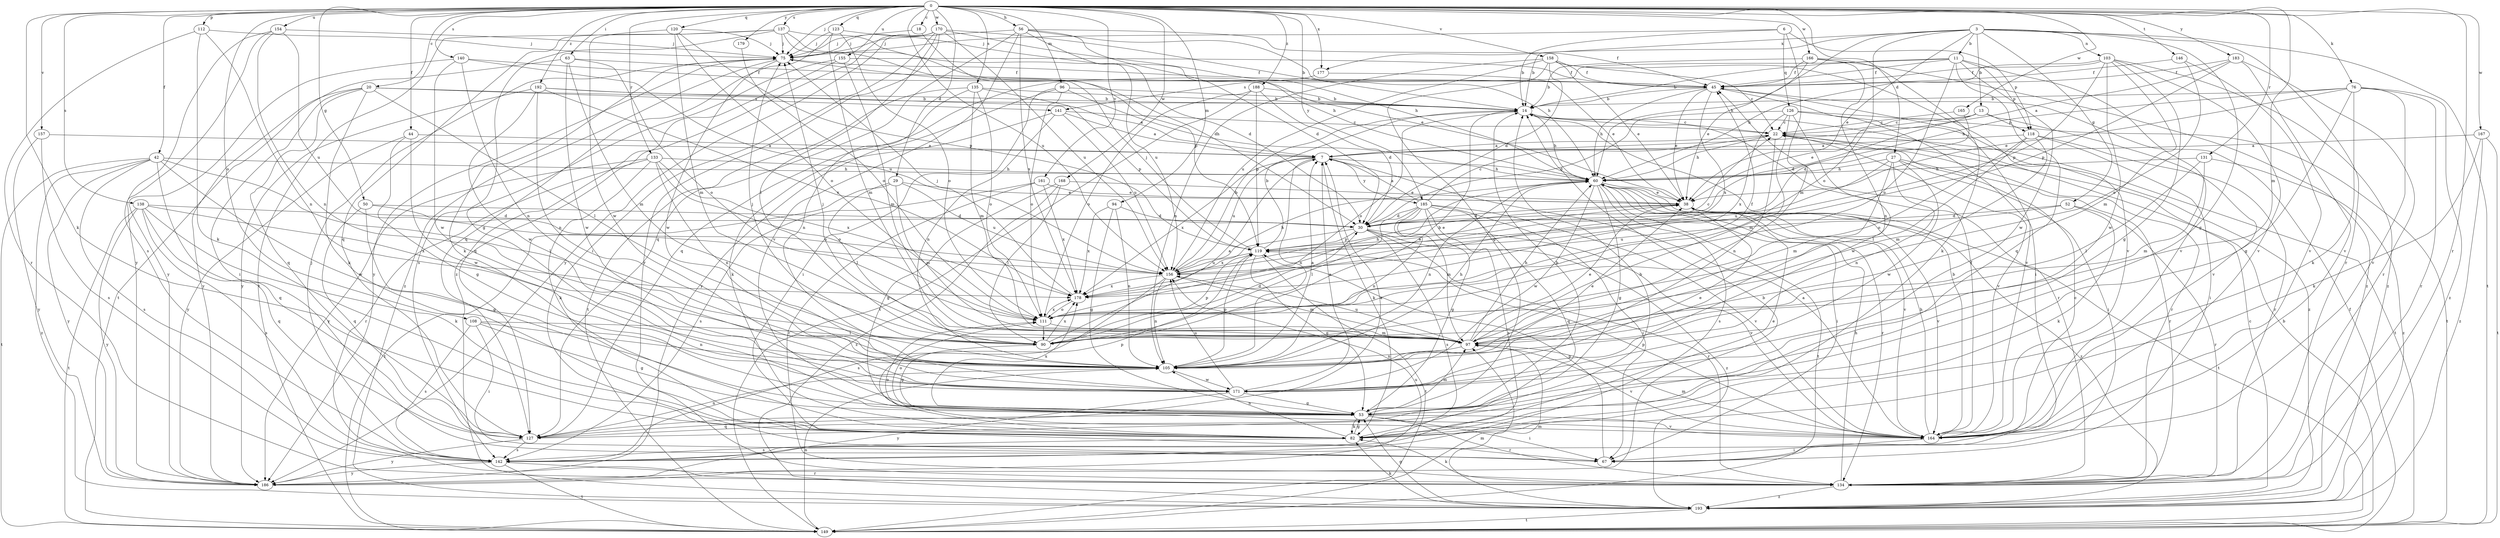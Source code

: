 strict digraph  {
0;
3;
6;
7;
11;
13;
14;
18;
20;
22;
27;
29;
30;
38;
42;
44;
45;
50;
52;
53;
56;
60;
63;
67;
75;
76;
82;
90;
94;
96;
97;
103;
105;
108;
111;
112;
118;
119;
120;
123;
126;
127;
131;
133;
134;
135;
137;
138;
140;
141;
142;
146;
149;
154;
155;
156;
157;
158;
161;
164;
165;
166;
167;
168;
170;
171;
177;
178;
179;
183;
185;
186;
188;
192;
193;
0 -> 18  [label=c];
0 -> 20  [label=c];
0 -> 27  [label=d];
0 -> 29  [label=d];
0 -> 42  [label=f];
0 -> 44  [label=f];
0 -> 50  [label=g];
0 -> 56  [label=h];
0 -> 63  [label=i];
0 -> 75  [label=j];
0 -> 76  [label=k];
0 -> 82  [label=k];
0 -> 94  [label=m];
0 -> 96  [label=m];
0 -> 97  [label=m];
0 -> 108  [label=o];
0 -> 112  [label=p];
0 -> 120  [label=q];
0 -> 123  [label=q];
0 -> 131  [label=r];
0 -> 133  [label=r];
0 -> 134  [label=r];
0 -> 135  [label=s];
0 -> 137  [label=s];
0 -> 138  [label=s];
0 -> 140  [label=s];
0 -> 146  [label=t];
0 -> 154  [label=u];
0 -> 155  [label=u];
0 -> 156  [label=u];
0 -> 157  [label=v];
0 -> 158  [label=v];
0 -> 161  [label=v];
0 -> 165  [label=w];
0 -> 166  [label=w];
0 -> 167  [label=w];
0 -> 168  [label=w];
0 -> 170  [label=w];
0 -> 177  [label=x];
0 -> 179  [label=y];
0 -> 183  [label=y];
0 -> 185  [label=y];
0 -> 188  [label=z];
0 -> 192  [label=z];
3 -> 11  [label=b];
3 -> 13  [label=b];
3 -> 14  [label=b];
3 -> 38  [label=e];
3 -> 52  [label=g];
3 -> 53  [label=g];
3 -> 60  [label=h];
3 -> 103  [label=n];
3 -> 111  [label=o];
3 -> 134  [label=r];
3 -> 149  [label=t];
3 -> 177  [label=x];
6 -> 14  [label=b];
6 -> 75  [label=j];
6 -> 97  [label=m];
6 -> 118  [label=p];
6 -> 126  [label=q];
7 -> 60  [label=h];
7 -> 82  [label=k];
7 -> 105  [label=n];
7 -> 156  [label=u];
7 -> 178  [label=x];
7 -> 185  [label=y];
11 -> 14  [label=b];
11 -> 45  [label=f];
11 -> 111  [label=o];
11 -> 118  [label=p];
11 -> 127  [label=q];
11 -> 141  [label=s];
11 -> 164  [label=v];
11 -> 171  [label=w];
13 -> 22  [label=c];
13 -> 30  [label=d];
13 -> 38  [label=e];
13 -> 118  [label=p];
13 -> 164  [label=v];
14 -> 22  [label=c];
14 -> 60  [label=h];
14 -> 111  [label=o];
14 -> 134  [label=r];
18 -> 75  [label=j];
18 -> 119  [label=p];
20 -> 14  [label=b];
20 -> 67  [label=i];
20 -> 82  [label=k];
20 -> 90  [label=l];
20 -> 127  [label=q];
20 -> 141  [label=s];
20 -> 186  [label=y];
22 -> 7  [label=a];
22 -> 60  [label=h];
22 -> 105  [label=n];
22 -> 134  [label=r];
22 -> 149  [label=t];
22 -> 164  [label=v];
27 -> 60  [label=h];
27 -> 67  [label=i];
27 -> 97  [label=m];
27 -> 105  [label=n];
27 -> 134  [label=r];
27 -> 156  [label=u];
27 -> 171  [label=w];
29 -> 38  [label=e];
29 -> 90  [label=l];
29 -> 97  [label=m];
29 -> 149  [label=t];
29 -> 156  [label=u];
30 -> 119  [label=p];
30 -> 134  [label=r];
30 -> 142  [label=s];
30 -> 164  [label=v];
30 -> 178  [label=x];
30 -> 193  [label=z];
38 -> 30  [label=d];
38 -> 149  [label=t];
38 -> 164  [label=v];
38 -> 193  [label=z];
42 -> 60  [label=h];
42 -> 90  [label=l];
42 -> 127  [label=q];
42 -> 142  [label=s];
42 -> 149  [label=t];
42 -> 171  [label=w];
42 -> 186  [label=y];
42 -> 193  [label=z];
44 -> 7  [label=a];
44 -> 53  [label=g];
44 -> 171  [label=w];
44 -> 186  [label=y];
45 -> 14  [label=b];
45 -> 38  [label=e];
45 -> 60  [label=h];
45 -> 67  [label=i];
45 -> 164  [label=v];
45 -> 178  [label=x];
50 -> 30  [label=d];
50 -> 53  [label=g];
50 -> 127  [label=q];
50 -> 156  [label=u];
52 -> 30  [label=d];
52 -> 82  [label=k];
52 -> 134  [label=r];
52 -> 156  [label=u];
53 -> 14  [label=b];
53 -> 67  [label=i];
53 -> 82  [label=k];
53 -> 97  [label=m];
53 -> 111  [label=o];
53 -> 127  [label=q];
53 -> 134  [label=r];
53 -> 164  [label=v];
53 -> 178  [label=x];
56 -> 30  [label=d];
56 -> 45  [label=f];
56 -> 60  [label=h];
56 -> 75  [label=j];
56 -> 127  [label=q];
56 -> 156  [label=u];
56 -> 164  [label=v];
56 -> 178  [label=x];
60 -> 38  [label=e];
60 -> 53  [label=g];
60 -> 67  [label=i];
60 -> 105  [label=n];
60 -> 134  [label=r];
60 -> 142  [label=s];
60 -> 149  [label=t];
60 -> 164  [label=v];
60 -> 171  [label=w];
63 -> 45  [label=f];
63 -> 97  [label=m];
63 -> 111  [label=o];
63 -> 149  [label=t];
63 -> 171  [label=w];
67 -> 119  [label=p];
75 -> 45  [label=f];
75 -> 82  [label=k];
75 -> 171  [label=w];
75 -> 186  [label=y];
75 -> 193  [label=z];
76 -> 14  [label=b];
76 -> 38  [label=e];
76 -> 53  [label=g];
76 -> 60  [label=h];
76 -> 82  [label=k];
76 -> 134  [label=r];
76 -> 164  [label=v];
76 -> 193  [label=z];
82 -> 14  [label=b];
82 -> 38  [label=e];
82 -> 53  [label=g];
82 -> 105  [label=n];
82 -> 119  [label=p];
82 -> 142  [label=s];
90 -> 7  [label=a];
90 -> 14  [label=b];
90 -> 30  [label=d];
90 -> 53  [label=g];
90 -> 75  [label=j];
90 -> 119  [label=p];
90 -> 178  [label=x];
94 -> 30  [label=d];
94 -> 53  [label=g];
94 -> 105  [label=n];
94 -> 178  [label=x];
96 -> 14  [label=b];
96 -> 60  [label=h];
96 -> 67  [label=i];
96 -> 111  [label=o];
96 -> 186  [label=y];
97 -> 38  [label=e];
97 -> 60  [label=h];
97 -> 75  [label=j];
97 -> 105  [label=n];
97 -> 156  [label=u];
97 -> 164  [label=v];
103 -> 45  [label=f];
103 -> 53  [label=g];
103 -> 60  [label=h];
103 -> 97  [label=m];
103 -> 119  [label=p];
103 -> 164  [label=v];
103 -> 171  [label=w];
103 -> 193  [label=z];
105 -> 7  [label=a];
105 -> 38  [label=e];
105 -> 60  [label=h];
105 -> 119  [label=p];
105 -> 171  [label=w];
108 -> 53  [label=g];
108 -> 67  [label=i];
108 -> 90  [label=l];
108 -> 105  [label=n];
108 -> 142  [label=s];
111 -> 45  [label=f];
111 -> 90  [label=l];
111 -> 97  [label=m];
111 -> 178  [label=x];
112 -> 75  [label=j];
112 -> 82  [label=k];
112 -> 105  [label=n];
112 -> 134  [label=r];
118 -> 7  [label=a];
118 -> 67  [label=i];
118 -> 90  [label=l];
118 -> 97  [label=m];
118 -> 111  [label=o];
118 -> 134  [label=r];
119 -> 14  [label=b];
119 -> 38  [label=e];
119 -> 53  [label=g];
119 -> 75  [label=j];
119 -> 149  [label=t];
119 -> 156  [label=u];
120 -> 75  [label=j];
120 -> 97  [label=m];
120 -> 111  [label=o];
120 -> 119  [label=p];
120 -> 171  [label=w];
123 -> 30  [label=d];
123 -> 75  [label=j];
123 -> 97  [label=m];
123 -> 111  [label=o];
123 -> 127  [label=q];
126 -> 22  [label=c];
126 -> 30  [label=d];
126 -> 97  [label=m];
126 -> 149  [label=t];
126 -> 171  [label=w];
126 -> 178  [label=x];
126 -> 193  [label=z];
127 -> 7  [label=a];
127 -> 105  [label=n];
127 -> 142  [label=s];
127 -> 186  [label=y];
131 -> 60  [label=h];
131 -> 90  [label=l];
131 -> 97  [label=m];
131 -> 193  [label=z];
133 -> 60  [label=h];
133 -> 82  [label=k];
133 -> 105  [label=n];
133 -> 111  [label=o];
133 -> 134  [label=r];
133 -> 178  [label=x];
133 -> 186  [label=y];
134 -> 60  [label=h];
134 -> 82  [label=k];
134 -> 193  [label=z];
135 -> 14  [label=b];
135 -> 97  [label=m];
135 -> 105  [label=n];
135 -> 111  [label=o];
135 -> 119  [label=p];
135 -> 149  [label=t];
137 -> 30  [label=d];
137 -> 38  [label=e];
137 -> 53  [label=g];
137 -> 60  [label=h];
137 -> 75  [label=j];
137 -> 127  [label=q];
137 -> 149  [label=t];
138 -> 30  [label=d];
138 -> 82  [label=k];
138 -> 127  [label=q];
138 -> 142  [label=s];
138 -> 149  [label=t];
138 -> 178  [label=x];
138 -> 186  [label=y];
140 -> 45  [label=f];
140 -> 105  [label=n];
140 -> 156  [label=u];
140 -> 171  [label=w];
140 -> 186  [label=y];
141 -> 7  [label=a];
141 -> 22  [label=c];
141 -> 82  [label=k];
141 -> 105  [label=n];
141 -> 156  [label=u];
142 -> 22  [label=c];
142 -> 75  [label=j];
142 -> 134  [label=r];
142 -> 149  [label=t];
142 -> 186  [label=y];
146 -> 45  [label=f];
146 -> 111  [label=o];
146 -> 164  [label=v];
149 -> 14  [label=b];
149 -> 45  [label=f];
149 -> 97  [label=m];
149 -> 105  [label=n];
154 -> 75  [label=j];
154 -> 105  [label=n];
154 -> 142  [label=s];
154 -> 156  [label=u];
154 -> 186  [label=y];
155 -> 45  [label=f];
155 -> 97  [label=m];
155 -> 127  [label=q];
155 -> 142  [label=s];
156 -> 14  [label=b];
156 -> 22  [label=c];
156 -> 38  [label=e];
156 -> 60  [label=h];
156 -> 97  [label=m];
156 -> 105  [label=n];
156 -> 142  [label=s];
156 -> 178  [label=x];
157 -> 7  [label=a];
157 -> 142  [label=s];
157 -> 186  [label=y];
158 -> 22  [label=c];
158 -> 30  [label=d];
158 -> 38  [label=e];
158 -> 45  [label=f];
158 -> 53  [label=g];
158 -> 105  [label=n];
158 -> 156  [label=u];
158 -> 164  [label=v];
161 -> 38  [label=e];
161 -> 134  [label=r];
161 -> 142  [label=s];
161 -> 178  [label=x];
164 -> 7  [label=a];
164 -> 14  [label=b];
164 -> 45  [label=f];
164 -> 60  [label=h];
164 -> 67  [label=i];
164 -> 97  [label=m];
164 -> 111  [label=o];
164 -> 119  [label=p];
165 -> 22  [label=c];
165 -> 30  [label=d];
166 -> 14  [label=b];
166 -> 38  [label=e];
166 -> 45  [label=f];
166 -> 82  [label=k];
166 -> 105  [label=n];
166 -> 193  [label=z];
167 -> 7  [label=a];
167 -> 82  [label=k];
167 -> 149  [label=t];
167 -> 193  [label=z];
168 -> 38  [label=e];
168 -> 53  [label=g];
168 -> 90  [label=l];
168 -> 193  [label=z];
170 -> 14  [label=b];
170 -> 60  [label=h];
170 -> 67  [label=i];
170 -> 75  [label=j];
170 -> 90  [label=l];
170 -> 134  [label=r];
170 -> 156  [label=u];
170 -> 186  [label=y];
170 -> 193  [label=z];
171 -> 7  [label=a];
171 -> 38  [label=e];
171 -> 53  [label=g];
171 -> 156  [label=u];
171 -> 186  [label=y];
177 -> 38  [label=e];
177 -> 127  [label=q];
178 -> 60  [label=h];
178 -> 75  [label=j];
178 -> 111  [label=o];
179 -> 111  [label=o];
183 -> 7  [label=a];
183 -> 45  [label=f];
183 -> 119  [label=p];
183 -> 134  [label=r];
183 -> 164  [label=v];
185 -> 7  [label=a];
185 -> 22  [label=c];
185 -> 30  [label=d];
185 -> 53  [label=g];
185 -> 67  [label=i];
185 -> 90  [label=l];
185 -> 97  [label=m];
185 -> 105  [label=n];
185 -> 127  [label=q];
185 -> 142  [label=s];
185 -> 164  [label=v];
186 -> 14  [label=b];
186 -> 156  [label=u];
188 -> 14  [label=b];
188 -> 30  [label=d];
188 -> 111  [label=o];
188 -> 119  [label=p];
188 -> 149  [label=t];
192 -> 7  [label=a];
192 -> 14  [label=b];
192 -> 105  [label=n];
192 -> 171  [label=w];
192 -> 178  [label=x];
192 -> 186  [label=y];
193 -> 22  [label=c];
193 -> 53  [label=g];
193 -> 82  [label=k];
193 -> 97  [label=m];
193 -> 149  [label=t];
}
